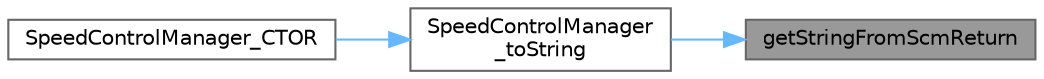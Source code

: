 digraph "getStringFromScmReturn"
{
 // LATEX_PDF_SIZE
  bgcolor="transparent";
  edge [fontname=Helvetica,fontsize=10,labelfontname=Helvetica,labelfontsize=10];
  node [fontname=Helvetica,fontsize=10,shape=box,height=0.2,width=0.4];
  rankdir="RL";
  Node1 [id="Node000001",label="getStringFromScmReturn",height=0.2,width=0.4,color="gray40", fillcolor="grey60", style="filled", fontcolor="black",tooltip="Converts the dtScmReturn value to a string representation."];
  Node1 -> Node2 [id="edge1_Node000001_Node000002",dir="back",color="steelblue1",style="solid",tooltip=" "];
  Node2 [id="Node000002",label="SpeedControlManager\l_toString",height=0.2,width=0.4,color="grey40", fillcolor="white", style="filled",URL="$_speed_control_manager_8c.html#a09499a5b1e91f1eb26f085cd91206053",tooltip="Converts the SpeedControlManager to a string representation."];
  Node2 -> Node3 [id="edge2_Node000002_Node000003",dir="back",color="steelblue1",style="solid",tooltip=" "];
  Node3 [id="Node000003",label="SpeedControlManager_CTOR",height=0.2,width=0.4,color="grey40", fillcolor="white", style="filled",URL="$_speed_control_manager_8c.html#a840d63c1dae96bad2a6bf92f9717ef07",tooltip="Constructor for the Speed Control Manager."];
}

